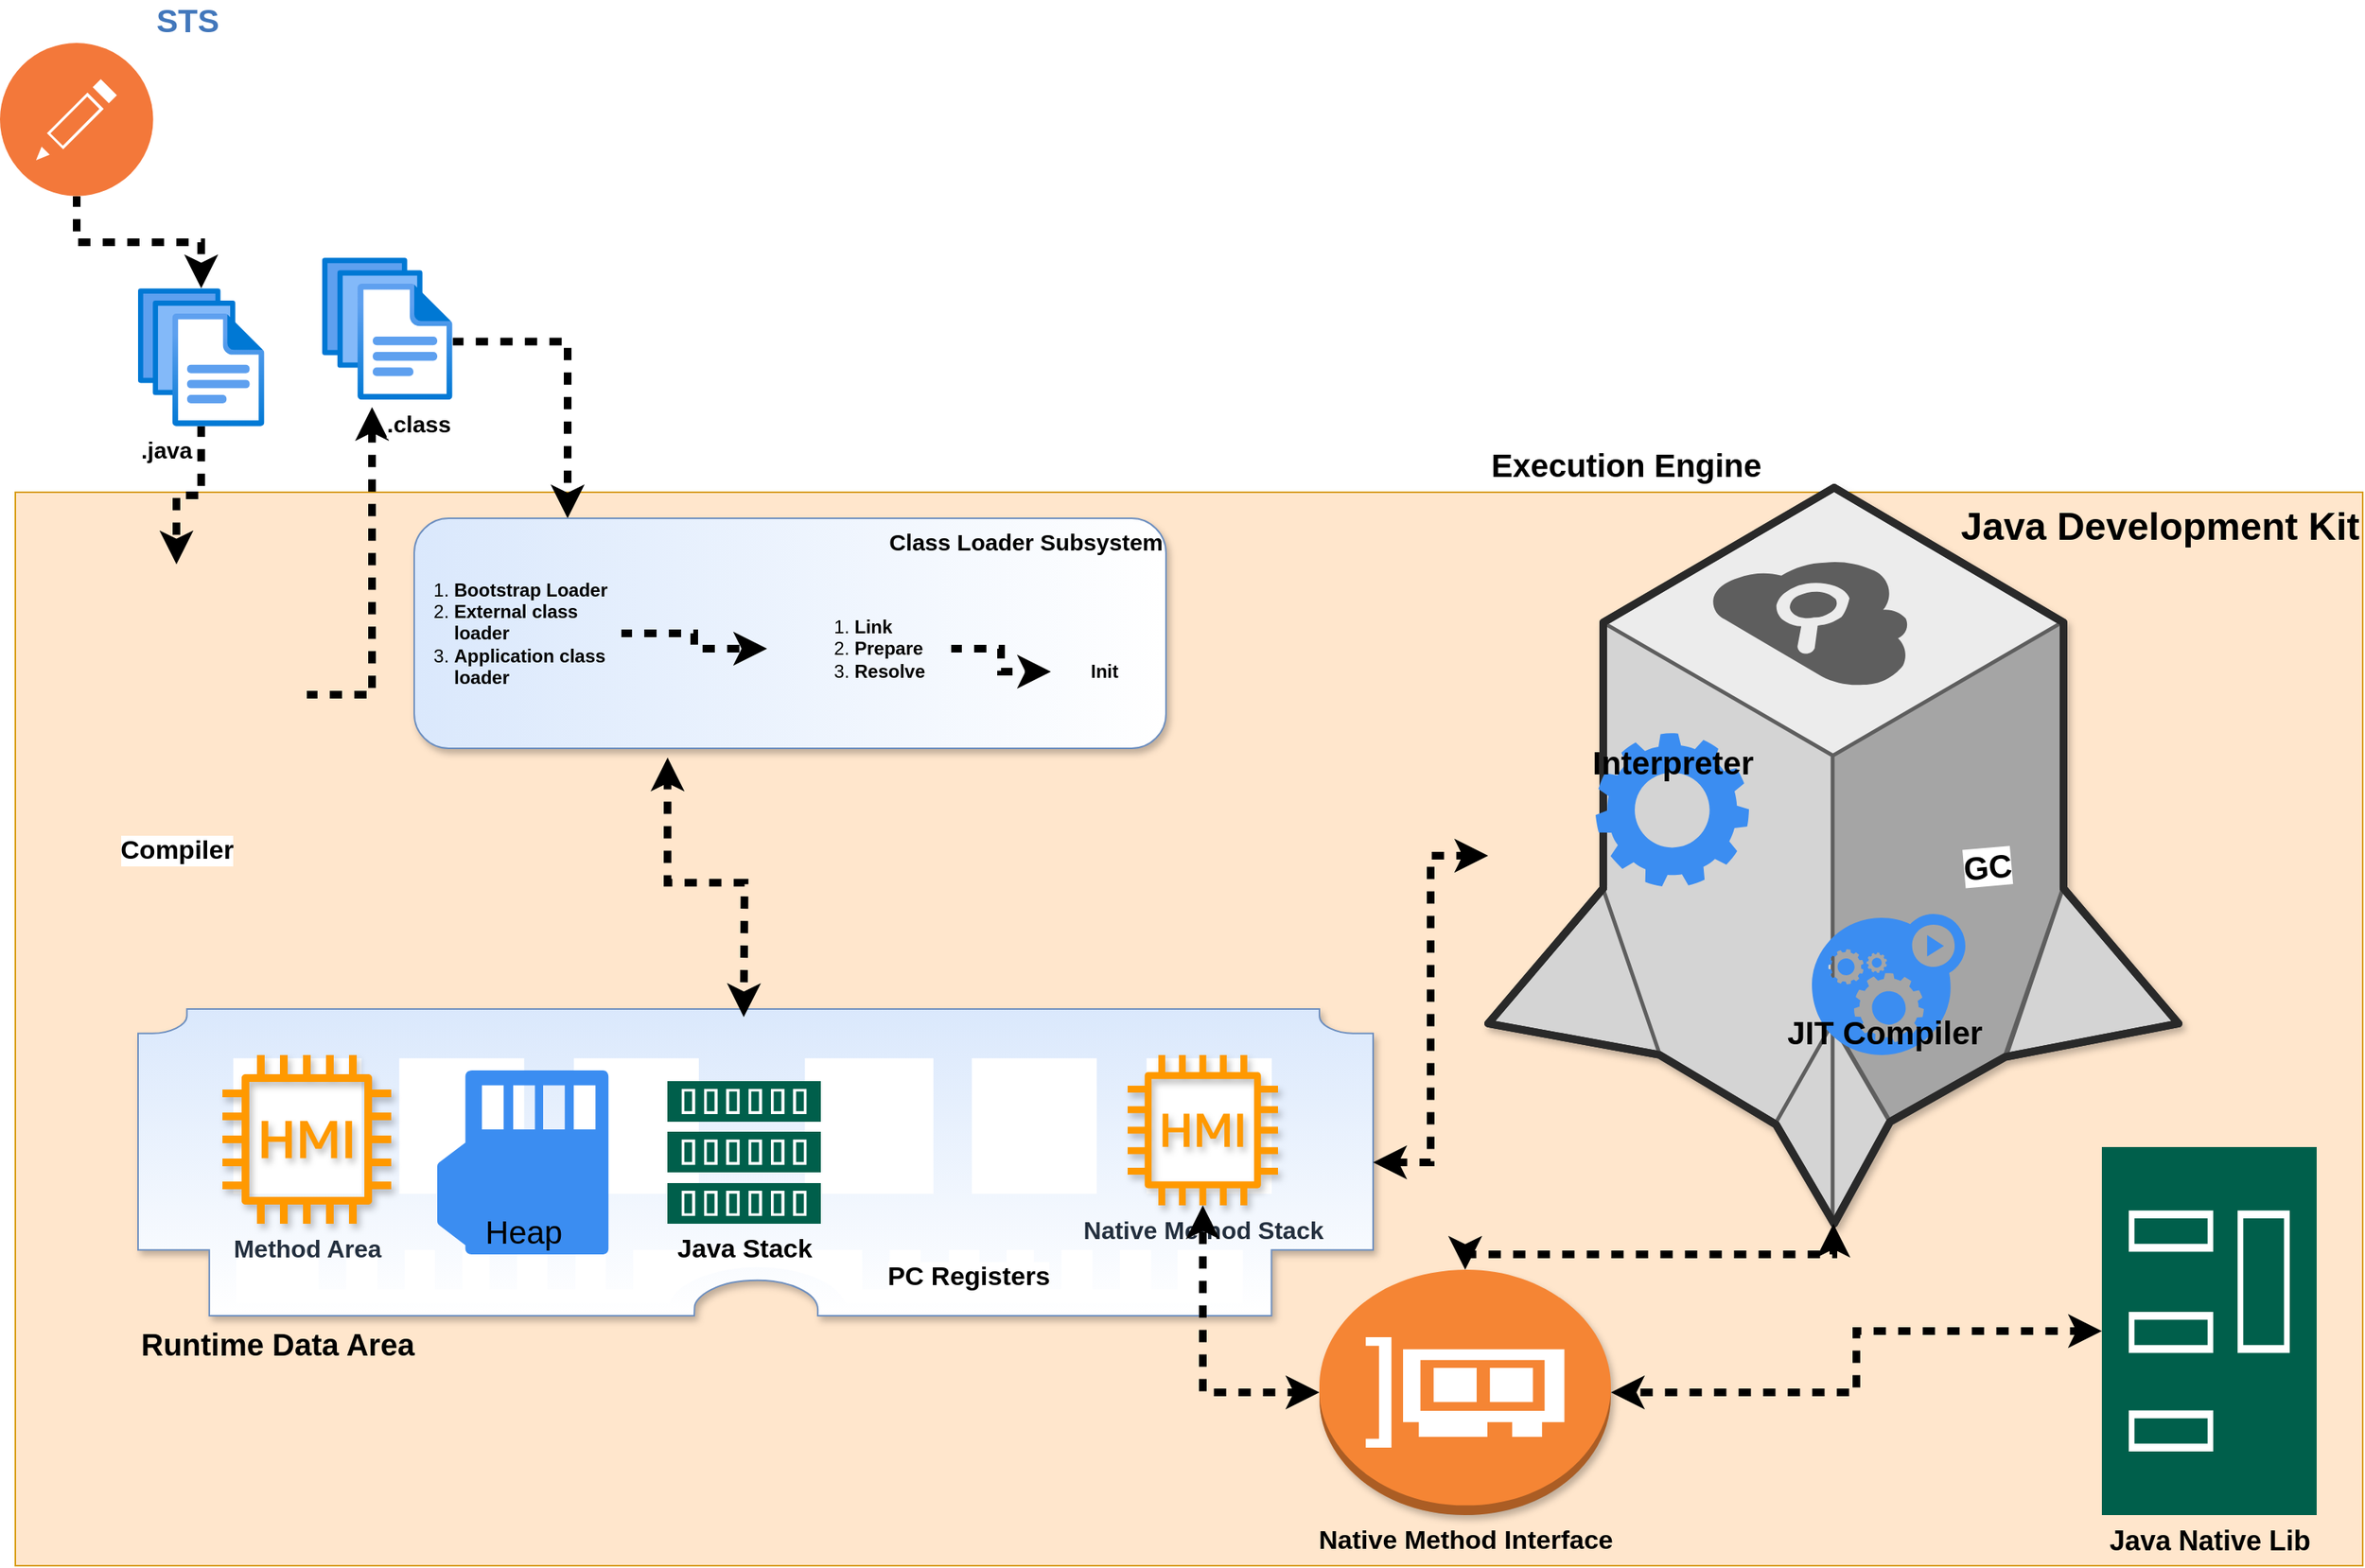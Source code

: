 <mxfile version="20.0.2" type="github">
  <diagram id="aksHz4ZCzSkSAx99ui7y" name="Page-1">
    <mxGraphModel dx="1892" dy="2311" grid="1" gridSize="10" guides="1" tooltips="1" connect="1" arrows="1" fold="1" page="1" pageScale="1" pageWidth="827" pageHeight="1169" math="0" shadow="0">
      <root>
        <mxCell id="0" />
        <mxCell id="1" parent="0" />
        <mxCell id="iO-5Tbb7NvdSLimwvAHk-5" value="&lt;b&gt;&lt;font style=&quot;font-size: 25px&quot;&gt;Java Development Kit&lt;/font&gt;&lt;/b&gt;" style="rounded=0;whiteSpace=wrap;html=1;fillColor=#ffe6cc;strokeColor=#d79b00;align=right;verticalAlign=top;" parent="1" vertex="1">
          <mxGeometry x="20" y="253" width="1530" height="700" as="geometry" />
        </mxCell>
        <mxCell id="iO-5Tbb7NvdSLimwvAHk-9" style="edgeStyle=orthogonalEdgeStyle;rounded=0;orthogonalLoop=1;jettySize=auto;html=1;entryX=0.5;entryY=0;entryDx=0;entryDy=0;flowAnimation=1;strokeWidth=5;" parent="1" source="iO-5Tbb7NvdSLimwvAHk-2" target="iO-5Tbb7NvdSLimwvAHk-7" edge="1">
          <mxGeometry relative="1" as="geometry" />
        </mxCell>
        <mxCell id="iO-5Tbb7NvdSLimwvAHk-2" value="&lt;b&gt;&lt;font style=&quot;font-size: 15px&quot;&gt;.java&lt;/font&gt;&lt;/b&gt;" style="aspect=fixed;html=1;points=[];align=left;image;fontSize=12;image=img/lib/azure2/general/Files.svg;" parent="1" vertex="1">
          <mxGeometry x="100" y="120" width="82.28" height="90" as="geometry" />
        </mxCell>
        <mxCell id="iO-5Tbb7NvdSLimwvAHk-4" value="" style="edgeStyle=orthogonalEdgeStyle;rounded=0;orthogonalLoop=1;jettySize=auto;html=1;flowAnimation=1;strokeWidth=5;" parent="1" source="iO-5Tbb7NvdSLimwvAHk-3" target="iO-5Tbb7NvdSLimwvAHk-2" edge="1">
          <mxGeometry relative="1" as="geometry" />
        </mxCell>
        <mxCell id="iO-5Tbb7NvdSLimwvAHk-3" value="&lt;b&gt;&lt;font style=&quot;font-size: 21px&quot;&gt;STS&lt;/font&gt;&lt;/b&gt;" style="aspect=fixed;perimeter=ellipsePerimeter;html=1;align=left;shadow=0;dashed=0;fontColor=#4277BB;labelBackgroundColor=#ffffff;fontSize=14;spacingTop=3;image;image=img/lib/ibm/devops/code_editor.svg;fontStyle=0;horizontal=1;verticalAlign=bottom;labelPosition=right;verticalLabelPosition=top;" parent="1" vertex="1">
          <mxGeometry x="10" y="-40" width="100" height="100" as="geometry" />
        </mxCell>
        <mxCell id="iO-5Tbb7NvdSLimwvAHk-12" style="edgeStyle=orthogonalEdgeStyle;rounded=0;orthogonalLoop=1;jettySize=auto;html=1;entryX=0.383;entryY=1.05;entryDx=0;entryDy=0;entryPerimeter=0;flowAnimation=1;strokeWidth=5;" parent="1" source="iO-5Tbb7NvdSLimwvAHk-7" target="iO-5Tbb7NvdSLimwvAHk-10" edge="1">
          <mxGeometry relative="1" as="geometry" />
        </mxCell>
        <mxCell id="iO-5Tbb7NvdSLimwvAHk-7" value="&lt;b style=&quot;font-size: 17px&quot;&gt;Compiler&lt;br&gt;&lt;/b&gt;" style="shape=image;html=1;verticalAlign=top;verticalLabelPosition=bottom;labelBackgroundColor=#ffffff;imageAspect=0;aspect=fixed;image=https://cdn2.iconfinder.com/data/icons/outline-apps-and-programming/32/Applications_and_Programming_compile_compiler_script_code_config-128.png;fontSize=17;" parent="1" vertex="1">
          <mxGeometry x="40" y="300" width="170" height="170" as="geometry" />
        </mxCell>
        <mxCell id="iO-5Tbb7NvdSLimwvAHk-46" style="edgeStyle=orthogonalEdgeStyle;rounded=0;orthogonalLoop=1;jettySize=auto;html=1;entryX=0.204;entryY=0;entryDx=0;entryDy=0;entryPerimeter=0;fontSize=15;fontColor=none;exitX=1.004;exitY=0.59;exitDx=0;exitDy=0;exitPerimeter=0;flowAnimation=1;strokeWidth=5;" parent="1" source="iO-5Tbb7NvdSLimwvAHk-10" target="iO-5Tbb7NvdSLimwvAHk-17" edge="1">
          <mxGeometry relative="1" as="geometry" />
        </mxCell>
        <mxCell id="iO-5Tbb7NvdSLimwvAHk-10" value="&lt;div&gt;&lt;b&gt;&lt;font style=&quot;font-size: 15px&quot;&gt;.class&lt;/font&gt;&lt;/b&gt;&lt;/div&gt;" style="aspect=fixed;html=1;points=[];align=right;image;fontSize=12;image=img/lib/azure2/general/Files.svg;verticalAlign=top;" parent="1" vertex="1">
          <mxGeometry x="220" y="100" width="84.86" height="92.81" as="geometry" />
        </mxCell>
        <mxCell id="iO-5Tbb7NvdSLimwvAHk-17" value="&lt;b style=&quot;font-size: 15px;&quot;&gt;Class Loader Subsystem&lt;/b&gt;" style="rounded=1;whiteSpace=wrap;html=1;align=right;verticalAlign=top;fillColor=#dae8fc;strokeColor=#6c8ebf;gradientColor=#ffffff;gradientDirection=east;shadow=1;glass=0;sketch=0;fontSize=15;treeMoving=0;" parent="1" vertex="1">
          <mxGeometry x="280" y="270" width="490" height="150" as="geometry" />
        </mxCell>
        <mxCell id="iO-5Tbb7NvdSLimwvAHk-24" style="edgeStyle=orthogonalEdgeStyle;rounded=0;orthogonalLoop=1;jettySize=auto;html=1;fontColor=none;flowAnimation=1;strokeWidth=5;" parent="1" source="iO-5Tbb7NvdSLimwvAHk-18" target="iO-5Tbb7NvdSLimwvAHk-19" edge="1">
          <mxGeometry relative="1" as="geometry">
            <mxPoint x="480" y="355" as="targetPoint" />
          </mxGeometry>
        </mxCell>
        <mxCell id="iO-5Tbb7NvdSLimwvAHk-18" value="&lt;ol&gt;&lt;li style=&quot;text-align: left&quot;&gt;&lt;b&gt;Bootstrap Loader&lt;/b&gt;&lt;/li&gt;&lt;li style=&quot;text-align: left&quot;&gt;&lt;b&gt;External class loader&lt;/b&gt;&lt;/li&gt;&lt;li style=&quot;text-align: left&quot;&gt;&lt;b&gt;Application class loader&lt;/b&gt;&lt;/li&gt;&lt;/ol&gt;" style="text;html=1;strokeColor=none;fillColor=none;align=center;verticalAlign=middle;whiteSpace=wrap;rounded=0;fontColor=none;" parent="1" vertex="1">
          <mxGeometry x="265" y="290" width="150" height="110" as="geometry" />
        </mxCell>
        <mxCell id="iO-5Tbb7NvdSLimwvAHk-22" style="edgeStyle=orthogonalEdgeStyle;rounded=0;orthogonalLoop=1;jettySize=auto;html=1;entryX=0;entryY=0.5;entryDx=0;entryDy=0;fontColor=none;flowAnimation=1;strokeWidth=5;" parent="1" source="iO-5Tbb7NvdSLimwvAHk-19" target="iO-5Tbb7NvdSLimwvAHk-21" edge="1">
          <mxGeometry relative="1" as="geometry" />
        </mxCell>
        <mxCell id="iO-5Tbb7NvdSLimwvAHk-19" value="&lt;div style=&quot;text-align: left&quot;&gt;&lt;ol&gt;&lt;li&gt;&lt;span&gt;&lt;b&gt;Link&lt;/b&gt;&lt;/span&gt;&lt;/li&gt;&lt;li&gt;&lt;b&gt;Prepare&lt;/b&gt;&lt;/li&gt;&lt;li&gt;&lt;b&gt;Resolve&lt;/b&gt;&lt;/li&gt;&lt;/ol&gt;&lt;/div&gt;" style="text;html=1;strokeColor=none;fillColor=none;align=center;verticalAlign=middle;whiteSpace=wrap;rounded=0;fontColor=none;" parent="1" vertex="1">
          <mxGeometry x="510" y="300" width="120" height="110" as="geometry" />
        </mxCell>
        <mxCell id="iO-5Tbb7NvdSLimwvAHk-21" value="&lt;b&gt;Init&lt;/b&gt;" style="text;html=1;strokeColor=none;fillColor=none;align=center;verticalAlign=middle;whiteSpace=wrap;rounded=0;fontColor=none;" parent="1" vertex="1">
          <mxGeometry x="695" y="340" width="70" height="60" as="geometry" />
        </mxCell>
        <mxCell id="iO-5Tbb7NvdSLimwvAHk-26" value="&lt;b style=&quot;font-size: 21px;&quot;&gt;Execution Engine&lt;/b&gt;" style="verticalLabelPosition=top;html=1;verticalAlign=bottom;strokeWidth=1;align=left;outlineConnect=0;dashed=0;outlineConnect=0;shape=mxgraph.aws3d.searchEngine;fillColor=#ECECEC;strokeColor=#5E5E5E;aspect=fixed;rounded=1;shadow=1;glass=0;sketch=0;fontColor=none;fontSize=21;horizontal=1;labelPosition=center;container=0;dropTarget=0;collapsible=0;backgroundOutline=0;comic=0;" parent="1" vertex="1">
          <mxGeometry x="980" y="250" width="450" height="479.98" as="geometry" />
        </mxCell>
        <mxCell id="iO-5Tbb7NvdSLimwvAHk-27" value="&lt;b style=&quot;font-size: 20px;&quot;&gt;Runtime Data Area&lt;/b&gt;" style="pointerEvents=1;shadow=1;dashed=0;html=1;strokeColor=#6c8ebf;fillColor=#dae8fc;labelPosition=center;verticalLabelPosition=bottom;verticalAlign=top;align=left;outlineConnect=0;shape=mxgraph.veeam.ram;fontFamily=Helvetica;fontSize=20;fontColor=#000000;gradientColor=#ffffff;sketch=0;" parent="1" vertex="1">
          <mxGeometry x="100" y="590" width="805" height="200" as="geometry" />
        </mxCell>
        <mxCell id="iO-5Tbb7NvdSLimwvAHk-28" value="&lt;font size=&quot;1&quot;&gt;&lt;b style=&quot;font-size: 16px&quot;&gt;Method Area&lt;/b&gt;&lt;/font&gt;" style="sketch=0;outlineConnect=0;fontColor=#232F3E;gradientColor=none;fillColor=#FF9900;strokeColor=none;dashed=0;verticalLabelPosition=bottom;verticalAlign=top;align=center;html=1;fontSize=12;fontStyle=0;aspect=fixed;pointerEvents=1;shape=mxgraph.aws4.high_memory_instance;rounded=1;shadow=1;glass=0;" parent="1" vertex="1">
          <mxGeometry x="155" y="620" width="110" height="110" as="geometry" />
        </mxCell>
        <mxCell id="iO-5Tbb7NvdSLimwvAHk-33" value="Heap" style="sketch=0;html=1;aspect=fixed;strokeColor=none;shadow=0;align=center;verticalAlign=bottom;fillColor=#3B8DF1;shape=mxgraph.gcp2.memory_card;rounded=1;glass=0;fontSize=21;fontColor=none;" parent="1" vertex="1">
          <mxGeometry x="295" y="630" width="111.6" height="120" as="geometry" />
        </mxCell>
        <mxCell id="iO-5Tbb7NvdSLimwvAHk-34" value="&lt;b&gt;&lt;font style=&quot;font-size: 17px&quot;&gt;PC Registers&lt;/font&gt;&lt;/b&gt;" style="shape=image;html=1;verticalAlign=top;verticalLabelPosition=bottom;labelBackgroundColor=#ffffff;imageAspect=0;aspect=fixed;image=https://cdn1.iconfinder.com/data/icons/science-technology-outline-24-px/24/Computer_chip_integrated_circuit_memory_chip_microprocessor_processor_chip-128.png;rounded=1;shadow=1;glass=0;sketch=0;fontSize=16;fontColor=none;gradientColor=#ffffff;gradientDirection=east;" parent="1" vertex="1">
          <mxGeometry x="577" y="620" width="128" height="128" as="geometry" />
        </mxCell>
        <mxCell id="iO-5Tbb7NvdSLimwvAHk-35" value="&lt;b&gt;Java Stack&lt;/b&gt;" style="sketch=0;pointerEvents=1;shadow=0;dashed=0;html=1;strokeColor=none;fillColor=#005F4B;labelPosition=center;verticalLabelPosition=bottom;verticalAlign=top;align=center;outlineConnect=0;shape=mxgraph.veeam2.storage_stack;rounded=1;glass=0;fontSize=17;fontColor=none;" parent="1" vertex="1">
          <mxGeometry x="445" y="637" width="100" height="93" as="geometry" />
        </mxCell>
        <mxCell id="iO-5Tbb7NvdSLimwvAHk-36" value="&lt;b&gt;&lt;font style=&quot;font-size: 16px&quot;&gt;Native Method Stack&lt;/font&gt;&lt;/b&gt;" style="sketch=0;outlineConnect=0;fontColor=#232F3E;gradientColor=none;fillColor=#FF9900;strokeColor=none;dashed=0;verticalLabelPosition=bottom;verticalAlign=top;align=center;html=1;fontSize=12;fontStyle=0;aspect=fixed;pointerEvents=1;shape=mxgraph.aws4.high_memory_instance;rounded=1;shadow=1;glass=0;" parent="1" vertex="1">
          <mxGeometry x="745" y="620" width="98" height="98" as="geometry" />
        </mxCell>
        <mxCell id="iO-5Tbb7NvdSLimwvAHk-40" value="&lt;b&gt;&lt;font style=&quot;font-size: 17px&quot;&gt;Native Method Interface&lt;/font&gt;&lt;/b&gt;" style="outlineConnect=0;dashed=0;verticalLabelPosition=bottom;verticalAlign=top;align=center;html=1;shape=mxgraph.aws3.elastic_network_interface;fillColor=#F58534;gradientColor=none;rounded=1;shadow=1;glass=0;sketch=0;fontSize=16;fontColor=none;" parent="1" vertex="1">
          <mxGeometry x="870" y="760" width="190" height="160" as="geometry" />
        </mxCell>
        <mxCell id="iO-5Tbb7NvdSLimwvAHk-41" value="&lt;b&gt;&lt;font style=&quot;font-size: 18px&quot;&gt;Java Native Lib&lt;/font&gt;&lt;/b&gt;" style="sketch=0;pointerEvents=1;shadow=0;dashed=0;html=1;strokeColor=none;fillColor=#005F4B;labelPosition=center;verticalLabelPosition=bottom;verticalAlign=top;align=center;outlineConnect=0;shape=mxgraph.veeam2.tape_library;rounded=1;glass=0;fontSize=17;fontColor=none;" parent="1" vertex="1">
          <mxGeometry x="1380" y="680" width="140" height="240" as="geometry" />
        </mxCell>
        <mxCell id="iO-5Tbb7NvdSLimwvAHk-48" style="edgeStyle=orthogonalEdgeStyle;rounded=0;orthogonalLoop=1;jettySize=auto;html=1;entryX=0.204;entryY=0;entryDx=0;entryDy=0;entryPerimeter=0;fontSize=15;fontColor=none;exitX=0.337;exitY=1.04;exitDx=0;exitDy=0;exitPerimeter=0;flowAnimation=1;strokeWidth=5;endArrow=classic;endFill=1;startArrow=classic;startFill=1;" parent="1" source="iO-5Tbb7NvdSLimwvAHk-17" edge="1">
          <mxGeometry relative="1" as="geometry">
            <mxPoint x="429.999" y="480.008" as="sourcePoint" />
            <mxPoint x="494.76" y="595.25" as="targetPoint" />
          </mxGeometry>
        </mxCell>
        <mxCell id="iO-5Tbb7NvdSLimwvAHk-50" style="edgeStyle=orthogonalEdgeStyle;rounded=0;orthogonalLoop=1;jettySize=auto;html=1;fontSize=15;fontColor=none;flowAnimation=1;strokeWidth=5;endArrow=classic;endFill=1;startArrow=classic;startFill=1;" parent="1" source="iO-5Tbb7NvdSLimwvAHk-26" target="iO-5Tbb7NvdSLimwvAHk-27" edge="1">
          <mxGeometry relative="1" as="geometry">
            <mxPoint x="960.0" y="350.0" as="sourcePoint" />
            <mxPoint x="1019.63" y="519.25" as="targetPoint" />
          </mxGeometry>
        </mxCell>
        <mxCell id="iO-5Tbb7NvdSLimwvAHk-51" style="edgeStyle=orthogonalEdgeStyle;rounded=0;orthogonalLoop=1;jettySize=auto;html=1;fontSize=15;fontColor=none;flowAnimation=1;strokeWidth=5;endArrow=classic;endFill=1;startArrow=classic;startFill=1;entryX=0.5;entryY=0;entryDx=0;entryDy=0;entryPerimeter=0;" parent="1" source="iO-5Tbb7NvdSLimwvAHk-26" target="iO-5Tbb7NvdSLimwvAHk-40" edge="1">
          <mxGeometry relative="1" as="geometry">
            <mxPoint x="1280" y="540" as="sourcePoint" />
            <mxPoint x="1128.1" y="779.0" as="targetPoint" />
          </mxGeometry>
        </mxCell>
        <mxCell id="iO-5Tbb7NvdSLimwvAHk-52" style="edgeStyle=orthogonalEdgeStyle;rounded=0;orthogonalLoop=1;jettySize=auto;html=1;fontSize=15;fontColor=none;flowAnimation=1;strokeWidth=5;endArrow=classic;endFill=1;startArrow=classic;startFill=1;" parent="1" source="iO-5Tbb7NvdSLimwvAHk-40" target="iO-5Tbb7NvdSLimwvAHk-36" edge="1">
          <mxGeometry relative="1" as="geometry">
            <mxPoint x="1105" y="481" as="sourcePoint" />
            <mxPoint x="860" y="730.0" as="targetPoint" />
          </mxGeometry>
        </mxCell>
        <mxCell id="iO-5Tbb7NvdSLimwvAHk-53" style="edgeStyle=orthogonalEdgeStyle;rounded=0;orthogonalLoop=1;jettySize=auto;html=1;fontSize=15;fontColor=none;flowAnimation=1;strokeWidth=5;endArrow=classic;endFill=1;startArrow=classic;startFill=1;entryX=1;entryY=0.5;entryDx=0;entryDy=0;entryPerimeter=0;" parent="1" source="iO-5Tbb7NvdSLimwvAHk-41" target="iO-5Tbb7NvdSLimwvAHk-40" edge="1">
          <mxGeometry relative="1" as="geometry">
            <mxPoint x="1396.5" y="760" as="sourcePoint" />
            <mxPoint x="1230" y="948" as="targetPoint" />
          </mxGeometry>
        </mxCell>
        <mxCell id="iO-5Tbb7NvdSLimwvAHk-58" value="JIT Compiler&amp;nbsp;" style="sketch=0;html=1;aspect=fixed;strokeColor=none;shadow=0;align=center;verticalAlign=bottom;fillColor=#3B8DF1;shape=mxgraph.gcp2.gear_load;rounded=1;glass=0;comic=0;fontSize=21;fontColor=none;fontStyle=1" parent="1" vertex="1">
          <mxGeometry x="1191" y="528" width="100" height="92" as="geometry" />
        </mxCell>
        <mxCell id="iO-5Tbb7NvdSLimwvAHk-59" value="&lt;b&gt;GC&lt;/b&gt;" style="shape=image;html=1;verticalAlign=top;verticalLabelPosition=bottom;labelBackgroundColor=#ffffff;imageAspect=0;aspect=fixed;image=https://cdn4.iconfinder.com/data/icons/ios-web-user-interface-multi-circle-flat-vol-5/512/Delete_dustbin_empty_recycle_recycling_remove_trash-128.png;rounded=1;shadow=1;glass=0;comic=0;sketch=0;fontSize=21;fontColor=none;gradientColor=#ffffff;gradientDirection=east;rotation=-5;" parent="1" vertex="1">
          <mxGeometry x="1250" y="380" width="98" height="98" as="geometry" />
        </mxCell>
        <mxCell id="iO-5Tbb7NvdSLimwvAHk-61" value="&lt;b&gt;Interpreter&lt;br&gt;&lt;/b&gt;" style="sketch=0;html=1;aspect=fixed;strokeColor=none;shadow=0;align=center;verticalAlign=top;fillColor=#3B8DF1;shape=mxgraph.gcp2.gear;rounded=1;glass=0;comic=0;fontSize=21;fontColor=none;" parent="1" vertex="1">
          <mxGeometry x="1050" y="410" width="100" height="100" as="geometry" />
        </mxCell>
      </root>
    </mxGraphModel>
  </diagram>
</mxfile>
